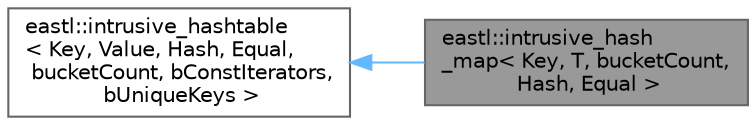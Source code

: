 digraph "eastl::intrusive_hash_map&lt; Key, T, bucketCount, Hash, Equal &gt;"
{
 // LATEX_PDF_SIZE
  bgcolor="transparent";
  edge [fontname=Helvetica,fontsize=10,labelfontname=Helvetica,labelfontsize=10];
  node [fontname=Helvetica,fontsize=10,shape=box,height=0.2,width=0.4];
  rankdir="LR";
  Node1 [id="Node000001",label="eastl::intrusive_hash\l_map\< Key, T, bucketCount,\l Hash, Equal \>",height=0.2,width=0.4,color="gray40", fillcolor="grey60", style="filled", fontcolor="black",tooltip=" "];
  Node2 -> Node1 [id="edge2_Node000001_Node000002",dir="back",color="steelblue1",style="solid",tooltip=" "];
  Node2 [id="Node000002",label="eastl::intrusive_hashtable\l\< Key, Value, Hash, Equal,\l bucketCount, bConstIterators,\l bUniqueKeys \>",height=0.2,width=0.4,color="gray40", fillcolor="white", style="filled",URL="$classeastl_1_1intrusive__hashtable.html",tooltip=" "];
}
